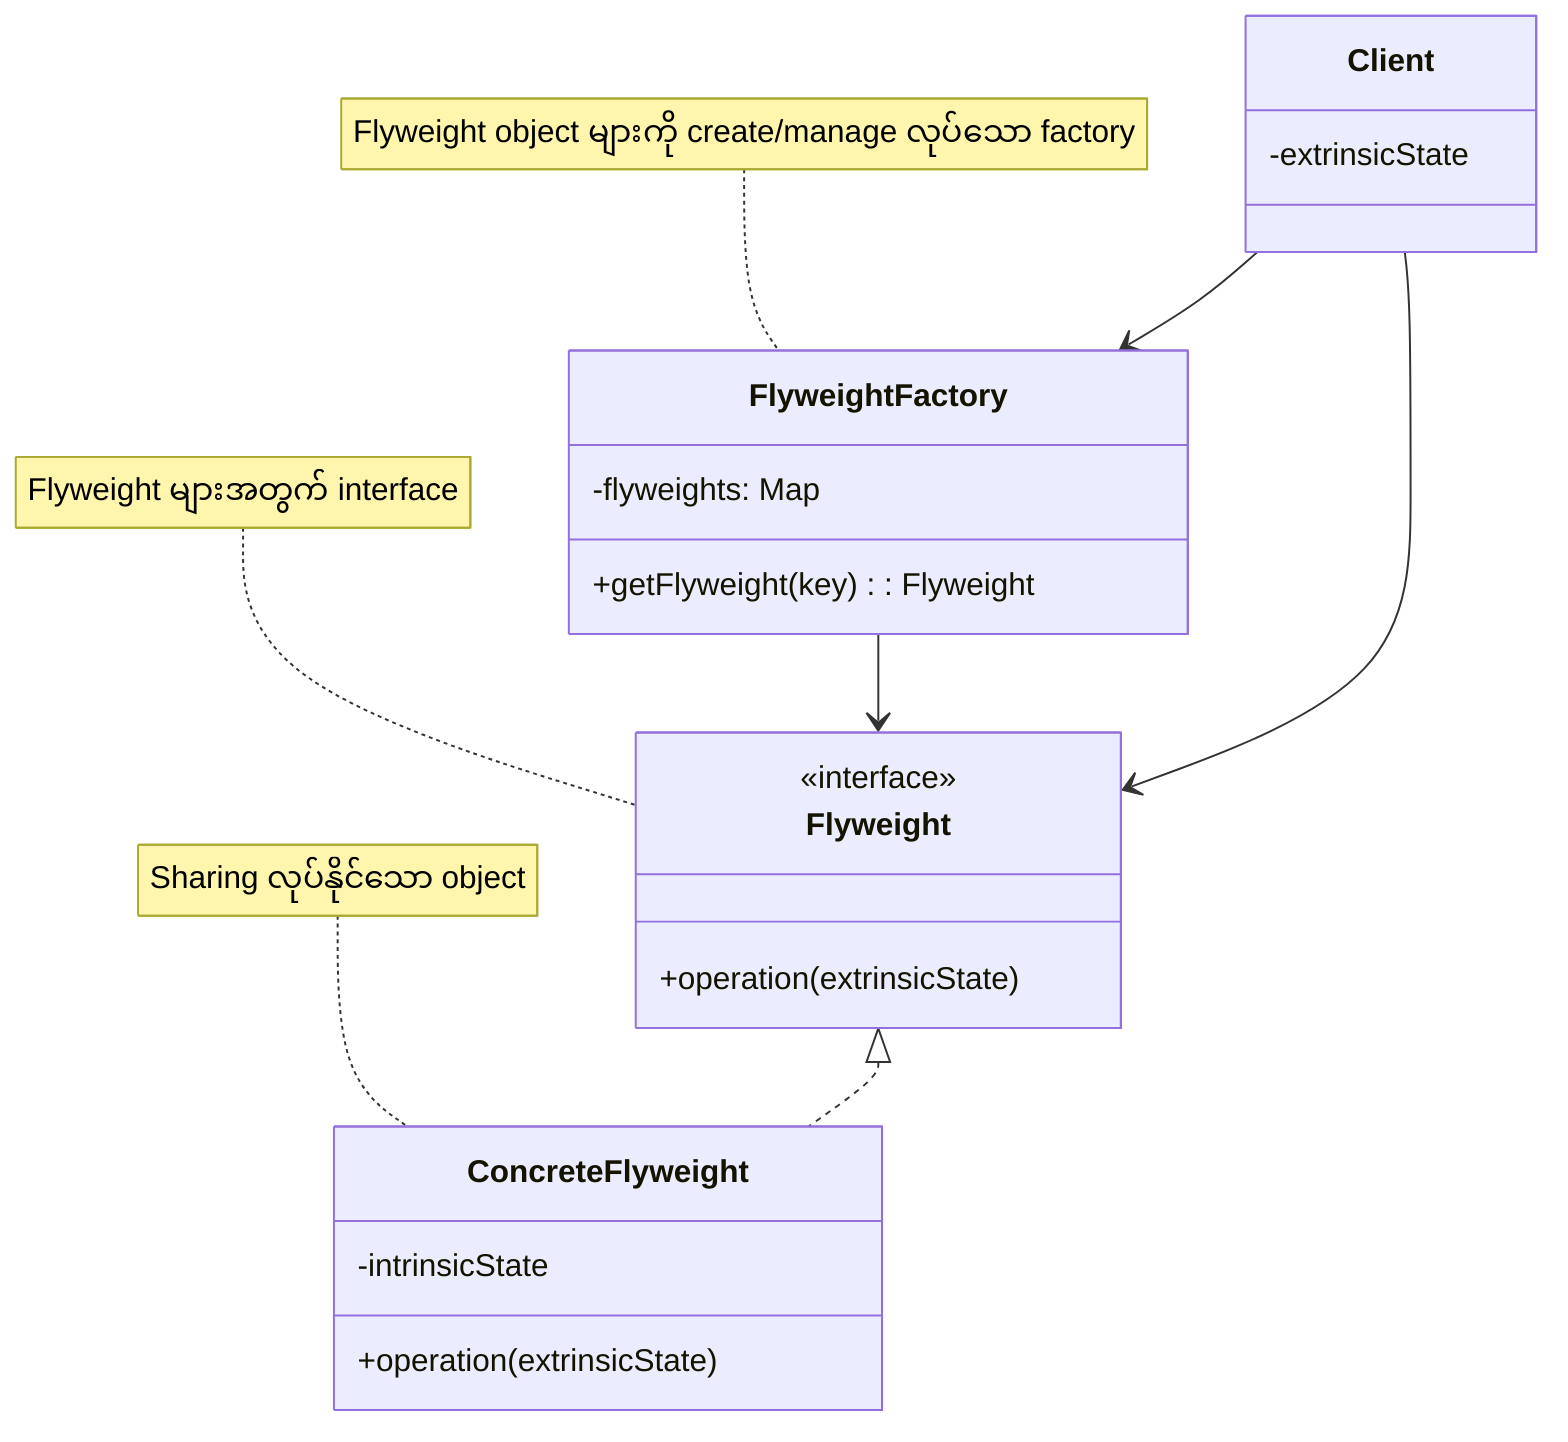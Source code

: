 classDiagram
    class Flyweight {
        <<interface>>
        +operation(extrinsicState)
    }
    class ConcreteFlyweight {
        -intrinsicState
        +operation(extrinsicState)
    }
    class FlyweightFactory {
        -flyweights: Map
        +getFlyweight(key): Flyweight
    }
    class Client {
        -extrinsicState
    }

    Flyweight <|.. ConcreteFlyweight
    FlyweightFactory --> Flyweight
    Client --> FlyweightFactory
    Client --> Flyweight

    note for Flyweight "Flyweight များအတွက် interface"
    note for ConcreteFlyweight "Sharing လုပ်နိုင်သော object"
    note for FlyweightFactory "Flyweight object များကို create/manage လုပ်သော factory"